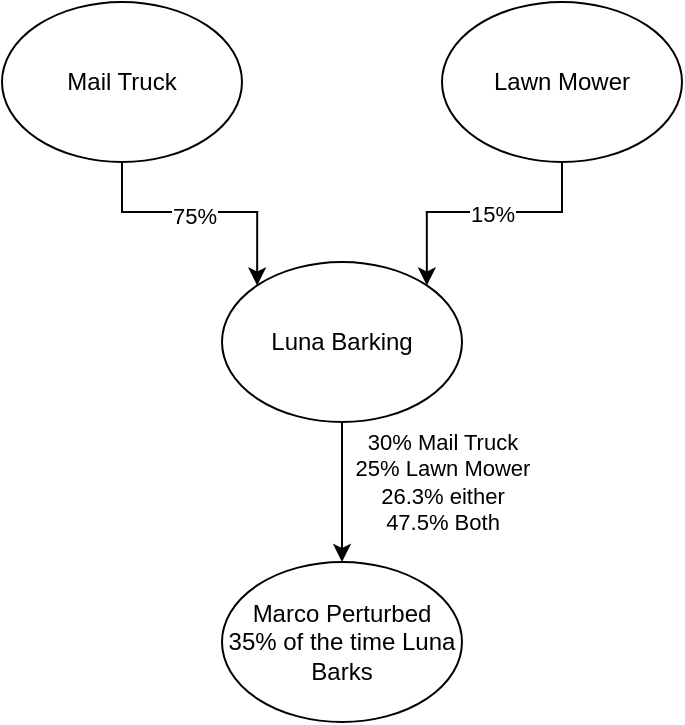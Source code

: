 <mxfile version="24.7.8">
  <diagram name="Page-1" id="2NcOwV-inpW2LlGDStCx">
    <mxGraphModel dx="794" dy="557" grid="0" gridSize="10" guides="1" tooltips="1" connect="1" arrows="1" fold="1" page="1" pageScale="1" pageWidth="850" pageHeight="1100" math="0" shadow="0">
      <root>
        <mxCell id="0" />
        <mxCell id="1" parent="0" />
        <mxCell id="4M5yLvEmZj7ivHAikWpH-1" style="edgeStyle=orthogonalEdgeStyle;rounded=0;orthogonalLoop=1;jettySize=auto;html=1;entryX=0.5;entryY=0;entryDx=0;entryDy=0;" parent="1" source="4M5yLvEmZj7ivHAikWpH-2" target="4M5yLvEmZj7ivHAikWpH-3" edge="1">
          <mxGeometry relative="1" as="geometry" />
        </mxCell>
        <mxCell id="Zb296tGz1tGCdxtolMrk-4" value="30% Mail Truck&lt;div&gt;25% Lawn Mower&lt;/div&gt;&lt;div&gt;26.3% either&lt;/div&gt;&lt;div&gt;47.5% Both&lt;/div&gt;" style="edgeLabel;html=1;align=center;verticalAlign=middle;resizable=0;points=[];" vertex="1" connectable="0" parent="4M5yLvEmZj7ivHAikWpH-1">
          <mxGeometry x="0.486" y="3" relative="1" as="geometry">
            <mxPoint x="47" y="-22" as="offset" />
          </mxGeometry>
        </mxCell>
        <mxCell id="4M5yLvEmZj7ivHAikWpH-2" value="Luna Barking" style="ellipse;whiteSpace=wrap;html=1;" parent="1" vertex="1">
          <mxGeometry x="150" y="250" width="120" height="80" as="geometry" />
        </mxCell>
        <mxCell id="4M5yLvEmZj7ivHAikWpH-3" value="Marco Perturbed&lt;br&gt;35% of the time Luna Barks" style="ellipse;whiteSpace=wrap;html=1;" parent="1" vertex="1">
          <mxGeometry x="150" y="400" width="120" height="80" as="geometry" />
        </mxCell>
        <mxCell id="4M5yLvEmZj7ivHAikWpH-4" style="edgeStyle=orthogonalEdgeStyle;rounded=0;orthogonalLoop=1;jettySize=auto;html=1;entryX=1;entryY=0;entryDx=0;entryDy=0;startArrow=none;startFill=0;" parent="1" source="4M5yLvEmZj7ivHAikWpH-5" target="4M5yLvEmZj7ivHAikWpH-2" edge="1">
          <mxGeometry relative="1" as="geometry" />
        </mxCell>
        <mxCell id="Zb296tGz1tGCdxtolMrk-3" value="15%" style="edgeLabel;html=1;align=center;verticalAlign=middle;resizable=0;points=[];" vertex="1" connectable="0" parent="4M5yLvEmZj7ivHAikWpH-4">
          <mxGeometry x="-0.072" y="1" relative="1" as="geometry">
            <mxPoint as="offset" />
          </mxGeometry>
        </mxCell>
        <mxCell id="4M5yLvEmZj7ivHAikWpH-5" value="Lawn Mower" style="ellipse;whiteSpace=wrap;html=1;" parent="1" vertex="1">
          <mxGeometry x="260" y="120" width="120" height="80" as="geometry" />
        </mxCell>
        <mxCell id="4M5yLvEmZj7ivHAikWpH-6" style="edgeStyle=orthogonalEdgeStyle;rounded=0;orthogonalLoop=1;jettySize=auto;html=1;entryX=0;entryY=0;entryDx=0;entryDy=0;startArrow=none;startFill=0;" parent="1" source="4M5yLvEmZj7ivHAikWpH-8" target="4M5yLvEmZj7ivHAikWpH-2" edge="1">
          <mxGeometry relative="1" as="geometry" />
        </mxCell>
        <mxCell id="Zb296tGz1tGCdxtolMrk-2" value="75%" style="edgeLabel;html=1;align=center;verticalAlign=middle;resizable=0;points=[];" vertex="1" connectable="0" parent="4M5yLvEmZj7ivHAikWpH-6">
          <mxGeometry x="-0.057" y="-2" relative="1" as="geometry">
            <mxPoint as="offset" />
          </mxGeometry>
        </mxCell>
        <mxCell id="4M5yLvEmZj7ivHAikWpH-8" value="Mail Truck" style="ellipse;whiteSpace=wrap;html=1;" parent="1" vertex="1">
          <mxGeometry x="40" y="120" width="120" height="80" as="geometry" />
        </mxCell>
      </root>
    </mxGraphModel>
  </diagram>
</mxfile>
